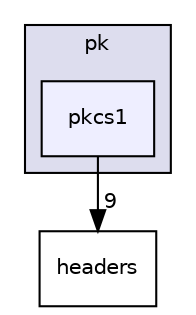digraph "M:/Office/!Doutorado/0. RepositorioSVN/HAMSTER_Prototype/branches/JINT2018/include/libtomcrypt-develop/src/pk/pkcs1" {
  compound=true
  node [ fontsize="10", fontname="Helvetica"];
  edge [ labelfontsize="10", labelfontname="Helvetica"];
  subgraph clusterdir_3f6436db613c03644443f92d8a4f3746 {
    graph [ bgcolor="#ddddee", pencolor="black", label="pk" fontname="Helvetica", fontsize="10", URL="dir_3f6436db613c03644443f92d8a4f3746.html"]
  dir_25bf8e777fb9da77c657c13237b10f12 [shape=box, label="pkcs1", style="filled", fillcolor="#eeeeff", pencolor="black", URL="dir_25bf8e777fb9da77c657c13237b10f12.html"];
  }
  dir_a0acb8384b4122a9c7afcf2489cf4036 [shape=box label="headers" URL="dir_a0acb8384b4122a9c7afcf2489cf4036.html"];
  dir_25bf8e777fb9da77c657c13237b10f12->dir_a0acb8384b4122a9c7afcf2489cf4036 [headlabel="9", labeldistance=1.5 headhref="dir_000084_000026.html"];
}
